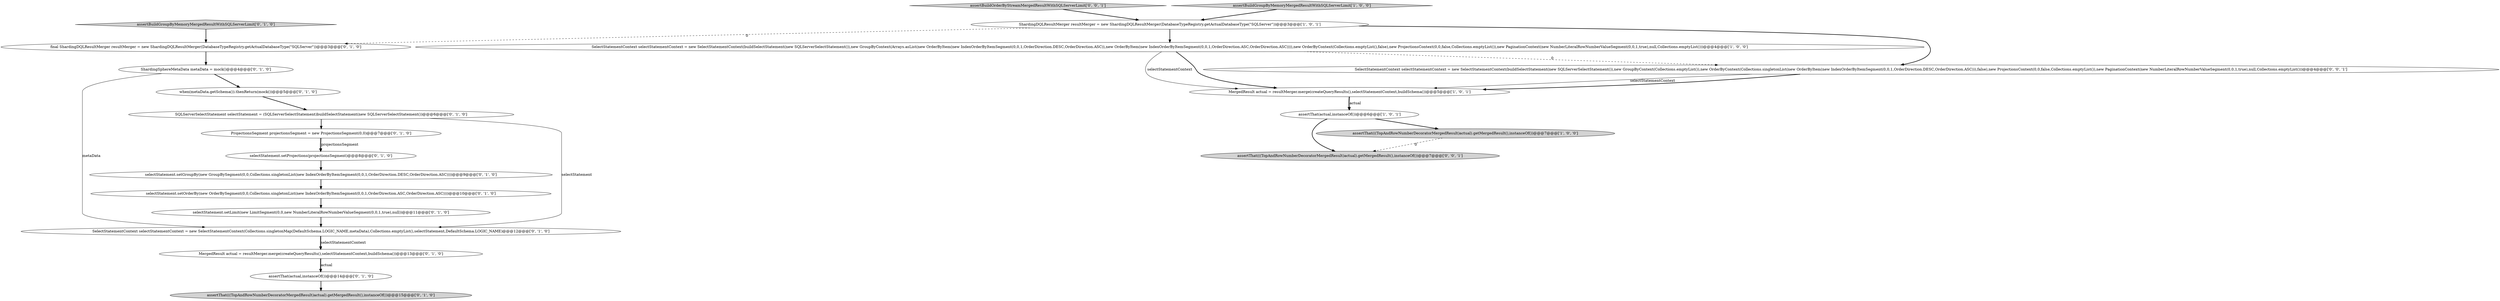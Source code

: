 digraph {
20 [style = filled, label = "assertThat(((TopAndRowNumberDecoratorMergedResult)actual).getMergedResult(),instanceOf())@@@7@@@['0', '0', '1']", fillcolor = lightgray, shape = ellipse image = "AAA0AAABBB3BBB"];
15 [style = filled, label = "selectStatement.setOrderBy(new OrderBySegment(0,0,Collections.singletonList(new IndexOrderByItemSegment(0,0,1,OrderDirection.ASC,OrderDirection.ASC))))@@@10@@@['0', '1', '0']", fillcolor = white, shape = ellipse image = "AAA1AAABBB2BBB"];
12 [style = filled, label = "ProjectionsSegment projectionsSegment = new ProjectionsSegment(0,0)@@@7@@@['0', '1', '0']", fillcolor = white, shape = ellipse image = "AAA1AAABBB2BBB"];
17 [style = filled, label = "SQLServerSelectStatement selectStatement = (SQLServerSelectStatement)buildSelectStatement(new SQLServerSelectStatement())@@@6@@@['0', '1', '0']", fillcolor = white, shape = ellipse image = "AAA1AAABBB2BBB"];
16 [style = filled, label = "assertThat(((TopAndRowNumberDecoratorMergedResult)actual).getMergedResult(),instanceOf())@@@15@@@['0', '1', '0']", fillcolor = lightgray, shape = ellipse image = "AAA0AAABBB2BBB"];
18 [style = filled, label = "selectStatement.setLimit(new LimitSegment(0,0,new NumberLiteralRowNumberValueSegment(0,0,1,true),null))@@@11@@@['0', '1', '0']", fillcolor = white, shape = ellipse image = "AAA1AAABBB2BBB"];
3 [style = filled, label = "MergedResult actual = resultMerger.merge(createQueryResults(),selectStatementContext,buildSchema())@@@5@@@['1', '0', '1']", fillcolor = white, shape = ellipse image = "AAA0AAABBB1BBB"];
6 [style = filled, label = "SelectStatementContext selectStatementContext = new SelectStatementContext(Collections.singletonMap(DefaultSchema.LOGIC_NAME,metaData),Collections.emptyList(),selectStatement,DefaultSchema.LOGIC_NAME)@@@12@@@['0', '1', '0']", fillcolor = white, shape = ellipse image = "AAA1AAABBB2BBB"];
14 [style = filled, label = "selectStatement.setProjections(projectionsSegment)@@@8@@@['0', '1', '0']", fillcolor = white, shape = ellipse image = "AAA1AAABBB2BBB"];
11 [style = filled, label = "when(metaData.getSchema()).thenReturn(mock())@@@5@@@['0', '1', '0']", fillcolor = white, shape = ellipse image = "AAA1AAABBB2BBB"];
4 [style = filled, label = "assertThat(((TopAndRowNumberDecoratorMergedResult)actual).getMergedResult(),instanceOf())@@@7@@@['1', '0', '0']", fillcolor = lightgray, shape = ellipse image = "AAA0AAABBB1BBB"];
1 [style = filled, label = "SelectStatementContext selectStatementContext = new SelectStatementContext(buildSelectStatement(new SQLServerSelectStatement()),new GroupByContext(Arrays.asList(new OrderByItem(new IndexOrderByItemSegment(0,0,1,OrderDirection.DESC,OrderDirection.ASC)),new OrderByItem(new IndexOrderByItemSegment(0,0,1,OrderDirection.ASC,OrderDirection.ASC)))),new OrderByContext(Collections.emptyList(),false),new ProjectionsContext(0,0,false,Collections.emptyList()),new PaginationContext(new NumberLiteralRowNumberValueSegment(0,0,1,true),null,Collections.emptyList()))@@@4@@@['1', '0', '0']", fillcolor = white, shape = ellipse image = "AAA0AAABBB1BBB"];
2 [style = filled, label = "assertThat(actual,instanceOf())@@@6@@@['1', '0', '1']", fillcolor = white, shape = ellipse image = "AAA0AAABBB1BBB"];
7 [style = filled, label = "ShardingSphereMetaData metaData = mock()@@@4@@@['0', '1', '0']", fillcolor = white, shape = ellipse image = "AAA0AAABBB2BBB"];
10 [style = filled, label = "assertBuildGroupByMemoryMergedResultWithSQLServerLimit['0', '1', '0']", fillcolor = lightgray, shape = diamond image = "AAA0AAABBB2BBB"];
21 [style = filled, label = "assertBuildOrderByStreamMergedResultWithSQLServerLimit['0', '0', '1']", fillcolor = lightgray, shape = diamond image = "AAA0AAABBB3BBB"];
0 [style = filled, label = "assertBuildGroupByMemoryMergedResultWithSQLServerLimit['1', '0', '0']", fillcolor = lightgray, shape = diamond image = "AAA0AAABBB1BBB"];
5 [style = filled, label = "ShardingDQLResultMerger resultMerger = new ShardingDQLResultMerger(DatabaseTypeRegistry.getActualDatabaseType(\"SQLServer\"))@@@3@@@['1', '0', '1']", fillcolor = white, shape = ellipse image = "AAA0AAABBB1BBB"];
19 [style = filled, label = "assertThat(actual,instanceOf())@@@14@@@['0', '1', '0']", fillcolor = white, shape = ellipse image = "AAA0AAABBB2BBB"];
8 [style = filled, label = "selectStatement.setGroupBy(new GroupBySegment(0,0,Collections.singletonList(new IndexOrderByItemSegment(0,0,1,OrderDirection.DESC,OrderDirection.ASC))))@@@9@@@['0', '1', '0']", fillcolor = white, shape = ellipse image = "AAA1AAABBB2BBB"];
9 [style = filled, label = "final ShardingDQLResultMerger resultMerger = new ShardingDQLResultMerger(DatabaseTypeRegistry.getActualDatabaseType(\"SQLServer\"))@@@3@@@['0', '1', '0']", fillcolor = white, shape = ellipse image = "AAA1AAABBB2BBB"];
13 [style = filled, label = "MergedResult actual = resultMerger.merge(createQueryResults(),selectStatementContext,buildSchema())@@@13@@@['0', '1', '0']", fillcolor = white, shape = ellipse image = "AAA0AAABBB2BBB"];
22 [style = filled, label = "SelectStatementContext selectStatementContext = new SelectStatementContext(buildSelectStatement(new SQLServerSelectStatement()),new GroupByContext(Collections.emptyList()),new OrderByContext(Collections.singletonList(new OrderByItem(new IndexOrderByItemSegment(0,0,1,OrderDirection.DESC,OrderDirection.ASC))),false),new ProjectionsContext(0,0,false,Collections.emptyList()),new PaginationContext(new NumberLiteralRowNumberValueSegment(0,0,1,true),null,Collections.emptyList()))@@@4@@@['0', '0', '1']", fillcolor = white, shape = ellipse image = "AAA0AAABBB3BBB"];
1->3 [style = solid, label="selectStatementContext"];
2->4 [style = bold, label=""];
22->3 [style = solid, label="selectStatementContext"];
13->19 [style = bold, label=""];
15->18 [style = bold, label=""];
3->2 [style = bold, label=""];
10->9 [style = bold, label=""];
12->14 [style = bold, label=""];
1->22 [style = dashed, label="0"];
5->1 [style = bold, label=""];
22->3 [style = bold, label=""];
13->19 [style = solid, label="actual"];
17->12 [style = bold, label=""];
6->13 [style = bold, label=""];
11->17 [style = bold, label=""];
7->11 [style = bold, label=""];
17->6 [style = solid, label="selectStatement"];
5->9 [style = dashed, label="0"];
7->6 [style = solid, label="metaData"];
19->16 [style = bold, label=""];
3->2 [style = solid, label="actual"];
1->3 [style = bold, label=""];
18->6 [style = bold, label=""];
2->20 [style = bold, label=""];
21->5 [style = bold, label=""];
14->8 [style = bold, label=""];
5->22 [style = bold, label=""];
6->13 [style = solid, label="selectStatementContext"];
4->20 [style = dashed, label="0"];
0->5 [style = bold, label=""];
12->14 [style = solid, label="projectionsSegment"];
8->15 [style = bold, label=""];
9->7 [style = bold, label=""];
}
